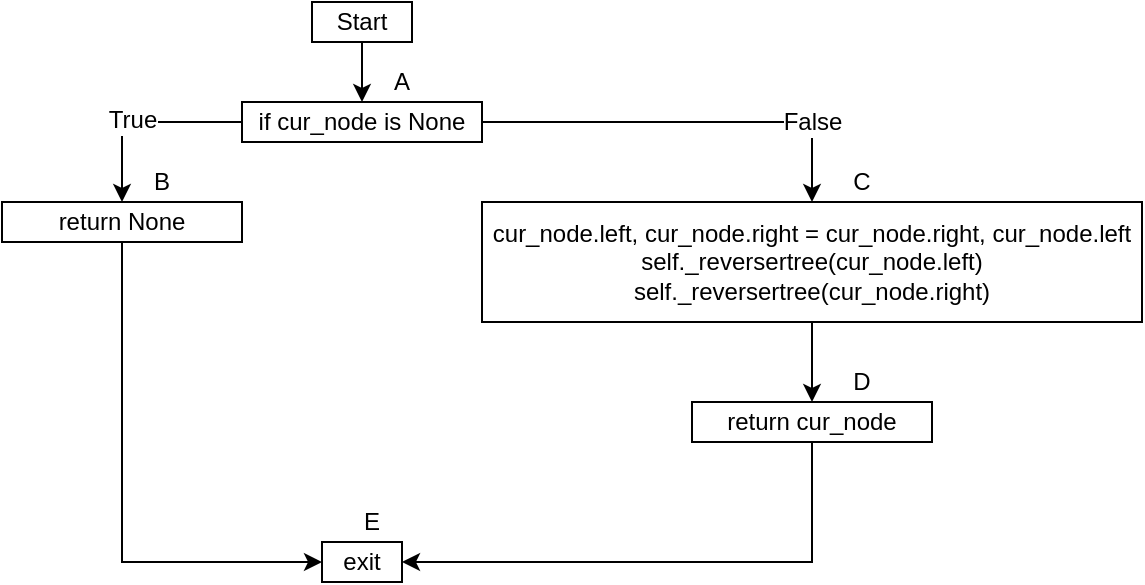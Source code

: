 <mxfile version="12.7.4" type="device"><diagram id="T-LNb0et6TCMt67K1hk2" name="Page-1"><mxGraphModel dx="782" dy="469" grid="1" gridSize="10" guides="1" tooltips="1" connect="1" arrows="1" fold="1" page="1" pageScale="1" pageWidth="850" pageHeight="1100" math="0" shadow="0"><root><mxCell id="0"/><mxCell id="1" parent="0"/><mxCell id="HTvPnWBTMy_d8MtFW5Jm-6" style="edgeStyle=orthogonalEdgeStyle;rounded=0;orthogonalLoop=1;jettySize=auto;html=1;exitX=0.5;exitY=1;exitDx=0;exitDy=0;entryX=0.5;entryY=0;entryDx=0;entryDy=0;" edge="1" parent="1" source="HTvPnWBTMy_d8MtFW5Jm-1" target="HTvPnWBTMy_d8MtFW5Jm-2"><mxGeometry relative="1" as="geometry"/></mxCell><mxCell id="HTvPnWBTMy_d8MtFW5Jm-1" value="Start" style="rounded=0;whiteSpace=wrap;html=1;" vertex="1" parent="1"><mxGeometry x="375" y="70" width="50" height="20" as="geometry"/></mxCell><mxCell id="HTvPnWBTMy_d8MtFW5Jm-7" style="edgeStyle=orthogonalEdgeStyle;rounded=0;orthogonalLoop=1;jettySize=auto;html=1;exitX=0;exitY=0.5;exitDx=0;exitDy=0;entryX=0.5;entryY=0;entryDx=0;entryDy=0;" edge="1" parent="1" source="HTvPnWBTMy_d8MtFW5Jm-2" target="HTvPnWBTMy_d8MtFW5Jm-3"><mxGeometry relative="1" as="geometry"/></mxCell><mxCell id="HTvPnWBTMy_d8MtFW5Jm-10" value="True" style="text;html=1;align=center;verticalAlign=middle;resizable=0;points=[];labelBackgroundColor=#ffffff;" vertex="1" connectable="0" parent="HTvPnWBTMy_d8MtFW5Jm-7"><mxGeometry x="0.107" y="-1" relative="1" as="geometry"><mxPoint as="offset"/></mxGeometry></mxCell><mxCell id="HTvPnWBTMy_d8MtFW5Jm-8" style="edgeStyle=orthogonalEdgeStyle;rounded=0;orthogonalLoop=1;jettySize=auto;html=1;exitX=1;exitY=0.5;exitDx=0;exitDy=0;entryX=0.5;entryY=0;entryDx=0;entryDy=0;" edge="1" parent="1" source="HTvPnWBTMy_d8MtFW5Jm-2" target="HTvPnWBTMy_d8MtFW5Jm-4"><mxGeometry relative="1" as="geometry"/></mxCell><mxCell id="HTvPnWBTMy_d8MtFW5Jm-11" value="False" style="text;html=1;align=center;verticalAlign=middle;resizable=0;points=[];labelBackgroundColor=#ffffff;" vertex="1" connectable="0" parent="HTvPnWBTMy_d8MtFW5Jm-8"><mxGeometry x="0.607" relative="1" as="geometry"><mxPoint as="offset"/></mxGeometry></mxCell><mxCell id="HTvPnWBTMy_d8MtFW5Jm-2" value="if cur_node is None" style="rounded=0;whiteSpace=wrap;html=1;" vertex="1" parent="1"><mxGeometry x="340" y="120" width="120" height="20" as="geometry"/></mxCell><mxCell id="HTvPnWBTMy_d8MtFW5Jm-18" style="edgeStyle=orthogonalEdgeStyle;rounded=0;orthogonalLoop=1;jettySize=auto;html=1;exitX=0.5;exitY=1;exitDx=0;exitDy=0;entryX=0;entryY=0.5;entryDx=0;entryDy=0;" edge="1" parent="1" source="HTvPnWBTMy_d8MtFW5Jm-3" target="HTvPnWBTMy_d8MtFW5Jm-17"><mxGeometry relative="1" as="geometry"/></mxCell><mxCell id="HTvPnWBTMy_d8MtFW5Jm-3" value="return None" style="rounded=0;whiteSpace=wrap;html=1;" vertex="1" parent="1"><mxGeometry x="220" y="170" width="120" height="20" as="geometry"/></mxCell><mxCell id="HTvPnWBTMy_d8MtFW5Jm-9" style="edgeStyle=orthogonalEdgeStyle;rounded=0;orthogonalLoop=1;jettySize=auto;html=1;exitX=0.5;exitY=1;exitDx=0;exitDy=0;entryX=0.5;entryY=0;entryDx=0;entryDy=0;" edge="1" parent="1" source="HTvPnWBTMy_d8MtFW5Jm-4" target="HTvPnWBTMy_d8MtFW5Jm-5"><mxGeometry relative="1" as="geometry"/></mxCell><mxCell id="HTvPnWBTMy_d8MtFW5Jm-4" value="cur_node.left, cur_node.right = cur_node.right, cur_node.left&lt;br&gt;self._reversertree(cur_node.left)&lt;br&gt;self._reversertree(cur_node.right)" style="rounded=0;whiteSpace=wrap;html=1;" vertex="1" parent="1"><mxGeometry x="460" y="170" width="330" height="60" as="geometry"/></mxCell><mxCell id="HTvPnWBTMy_d8MtFW5Jm-19" style="edgeStyle=orthogonalEdgeStyle;rounded=0;orthogonalLoop=1;jettySize=auto;html=1;exitX=0.5;exitY=1;exitDx=0;exitDy=0;entryX=1;entryY=0.5;entryDx=0;entryDy=0;" edge="1" parent="1" source="HTvPnWBTMy_d8MtFW5Jm-5" target="HTvPnWBTMy_d8MtFW5Jm-17"><mxGeometry relative="1" as="geometry"/></mxCell><mxCell id="HTvPnWBTMy_d8MtFW5Jm-5" value="return cur_node" style="rounded=0;whiteSpace=wrap;html=1;" vertex="1" parent="1"><mxGeometry x="565" y="270" width="120" height="20" as="geometry"/></mxCell><mxCell id="HTvPnWBTMy_d8MtFW5Jm-12" value="E" style="text;html=1;strokeColor=none;fillColor=none;align=center;verticalAlign=middle;whiteSpace=wrap;rounded=0;" vertex="1" parent="1"><mxGeometry x="385" y="320" width="40" height="20" as="geometry"/></mxCell><mxCell id="HTvPnWBTMy_d8MtFW5Jm-13" value="D" style="text;html=1;strokeColor=none;fillColor=none;align=center;verticalAlign=middle;whiteSpace=wrap;rounded=0;" vertex="1" parent="1"><mxGeometry x="630" y="250" width="40" height="20" as="geometry"/></mxCell><mxCell id="HTvPnWBTMy_d8MtFW5Jm-14" value="C" style="text;html=1;strokeColor=none;fillColor=none;align=center;verticalAlign=middle;whiteSpace=wrap;rounded=0;" vertex="1" parent="1"><mxGeometry x="630" y="150" width="40" height="20" as="geometry"/></mxCell><mxCell id="HTvPnWBTMy_d8MtFW5Jm-15" value="B" style="text;html=1;strokeColor=none;fillColor=none;align=center;verticalAlign=middle;whiteSpace=wrap;rounded=0;" vertex="1" parent="1"><mxGeometry x="280" y="150" width="40" height="20" as="geometry"/></mxCell><mxCell id="HTvPnWBTMy_d8MtFW5Jm-16" value="A" style="text;html=1;strokeColor=none;fillColor=none;align=center;verticalAlign=middle;whiteSpace=wrap;rounded=0;" vertex="1" parent="1"><mxGeometry x="400" y="100" width="40" height="20" as="geometry"/></mxCell><mxCell id="HTvPnWBTMy_d8MtFW5Jm-17" value="exit" style="rounded=0;whiteSpace=wrap;html=1;" vertex="1" parent="1"><mxGeometry x="380" y="340" width="40" height="20" as="geometry"/></mxCell></root></mxGraphModel></diagram></mxfile>